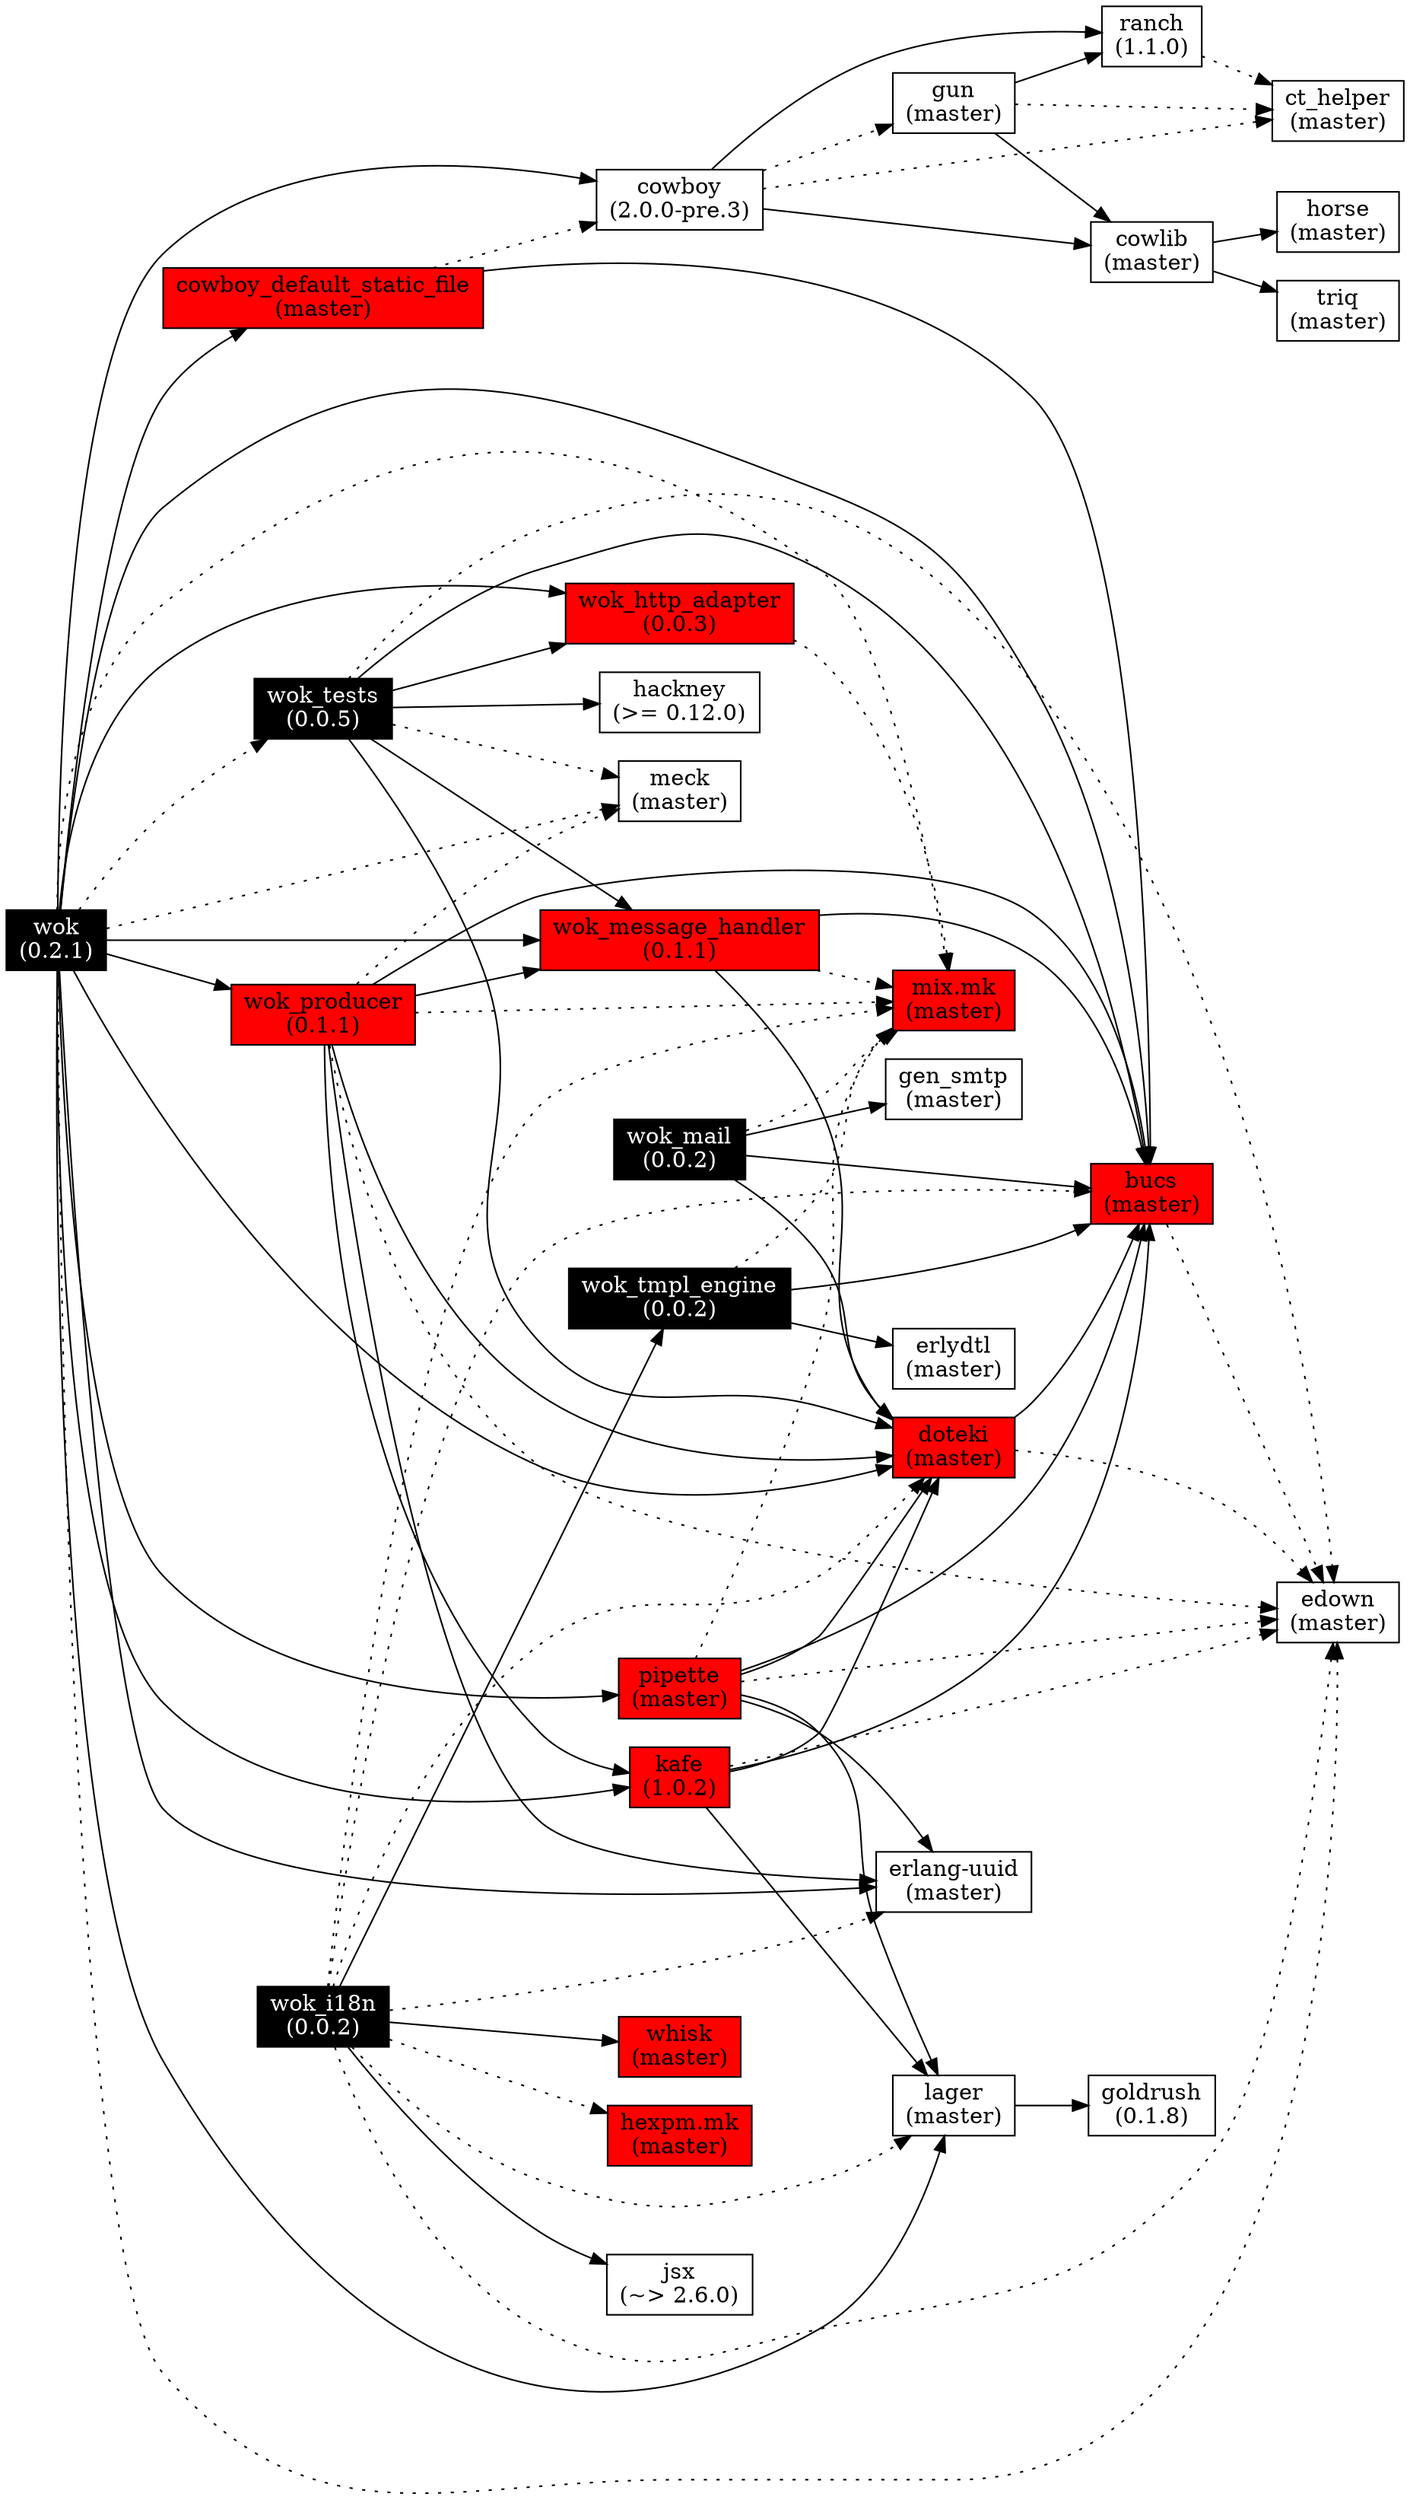 digraph wok_deps {
  node[shape=box];
  graph[
    overlap=false,
    splines=spline;
    rankdir=LR;
  ]

  wok[label="wok\n(0.2.1)", fontcolor="white", style="filled", fillcolor="black"];
  lager[label="lager\n(master)"];
  wok_http_adapter[label="wok_http_adapter\n(0.0.3)", style="filled", fillcolor="red"];
  wok_message_handler[label="wok_message_handler\n(0.1.1)", style="filled", fillcolor="red"];
  wok_producer[label="wok_producer\n(0.1.1)", style="filled", fillcolor="red"];
  pipette[label="pipette\n(master)", style="filled", fillcolor="red"];
  kafe[label="kafe\n(1.0.2)", style="filled", fillcolor="red"];
  cowboy[label="cowboy\n(2.0.0-pre.3)"];
  cowboy_default_static_file[label="cowboy_default_static_file\n(master)", style="filled", fillcolor="red"];
  bucs[label="bucs\n(master)", style="filled", fillcolor="red"];
  doteki[label="doteki\n(master)", style="filled", fillcolor="red"];
  uuid[label="erlang-uuid\n(master)"];
  mix_mk[label="mix.mk\n(master)", style="filled", fillcolor="red"];
  edown[label="edown\n(master)"];
  meck[label="meck\n(master)"];
  wok_tests[label="wok_tests\n(0.0.5)", fontcolor="white", style="filled", fillcolor="black"];
  goldrush[label="goldrush\n(0.1.8)"];
  cowlib[label="cowlib\n(master)"];
  ranch[label="ranch\n(1.1.0)"];
  gun[label="gun\n(master)"];
  ct_helper[label="ct_helper\n(master)"];
  hackney[label="hackney\n(>= 0.12.0)"];
  horse[label="horse\n(master)"];
  triq[label="triq\n(master)"];
  wok_mail[label="wok_mail\n(0.0.2)", fontcolor="white", style="filled", fillcolor="black"];
  gen_smtp[label="gen_smtp\n(master)"];
  wok_i18n[label="wok_i18n\n(0.0.2)", fontcolor="white", style="filled", fillcolor="black"];
  hexpm_mk[label="hexpm.mk\n(master)", style="filled", fillcolor="red"];
  jsx[label="jsx\n(~> 2.6.0)"];
  whisk[label="whisk\n(master)", style="filled", fillcolor="red"];
  wok_tmpl_engine[label="wok_tmpl_engine\n(0.0.2)", fontcolor="white", style="filled", fillcolor="black"];
  erlydtl[label="erlydtl\n(master)"];

  wok -> lager;
  wok -> wok_http_adapter;
  wok -> wok_message_handler;
  wok -> wok_producer;
  wok -> pipette;
  wok -> kafe;
  wok -> cowboy;
  wok -> cowboy_default_static_file;
  wok -> bucs;
  wok -> doteki;
  wok -> uuid;
  wok-> mix_mk[style=dotted];
  wok-> edown[style=dotted];
  wok-> wok_tests[style=dotted];
  wok-> meck[style=dotted];

  lager -> goldrush;

  wok_http_adapter -> mix_mk[style=dotted];

  wok_message_handler -> bucs;
  wok_message_handler -> doteki;
  wok_message_handler -> mix_mk[style=dotted];

  wok_producer -> wok_message_handler;
  wok_producer -> kafe;
  wok_producer -> bucs;
  wok_producer -> doteki;
  wok_producer -> uuid;
  wok_producer -> edown[style=dotted];
  wok_producer -> meck[style=dotted];
  wok_producer -> mix_mk[style=dotted];

  pipette -> lager;
  pipette -> bucs;
  pipette -> doteki;
  pipette -> uuid;
  pipette -> edown[style=dotted];
  pipette -> mix_mk[style=dotted];

  kafe -> lager;
  kafe -> bucs;
  kafe -> doteki;
  kafe -> edown[style=dotted];

  cowboy -> cowlib;
  cowboy -> ranch;
  cowboy -> ct_helper[style=dotted];
  cowboy -> gun[style=dotted];

  cowboy_default_static_file -> bucs;
  cowboy_default_static_file -> cowboy[style=dotted];

  bucs -> edown[style=dotted];

  doteki -> bucs;
  doteki -> edown[style=dotted];

  wok_tests -> bucs;
  wok_tests -> wok_http_adapter;
  wok_tests -> wok_message_handler;
  wok_tests -> doteki;
  wok_tests -> hackney;
  wok_tests -> edown[style=dotted];
  wok_tests -> meck[style=dotted];

  cowlib -> horse;
  cowlib -> triq;

  ranch -> ct_helper[style=dotted];

  gun -> cowlib;
  gun -> ranch;
  gun -> ct_helper[style=dotted];

  wok_mail -> bucs;
  wok_mail -> doteki;
  wok_mail -> gen_smtp;
  wok_mail -> mix_mk[style=dotted];

  wok_i18n -> whisk;
  wok_i18n -> wok_tmpl_engine;
  wok_i18n -> jsx;
  wok_i18n -> mix_mk[style=dotted];
  wok_i18n -> hexpm_mk[style=dotted];
  wok_i18n -> lager[style=dotted];
  wok_i18n -> doteki[style=dotted];
  wok_i18n -> bucs[style=dotted];
  wok_i18n -> uuid[style=dotted];
  wok_i18n -> edown[style=dotted];

  wok_tmpl_engine -> erlydtl;
  wok_tmpl_engine -> bucs;
  wok_tmpl_engine -> mix_mk[style=dotted];
}
